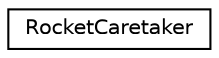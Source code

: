 digraph "Graphical Class Hierarchy"
{
 // LATEX_PDF_SIZE
  edge [fontname="Helvetica",fontsize="10",labelfontname="Helvetica",labelfontsize="10"];
  node [fontname="Helvetica",fontsize="10",shape=record];
  rankdir="LR";
  Node0 [label="RocketCaretaker",height=0.2,width=0.4,color="black", fillcolor="white", style="filled",URL="$classRocketCaretaker.html",tooltip=" "];
}
